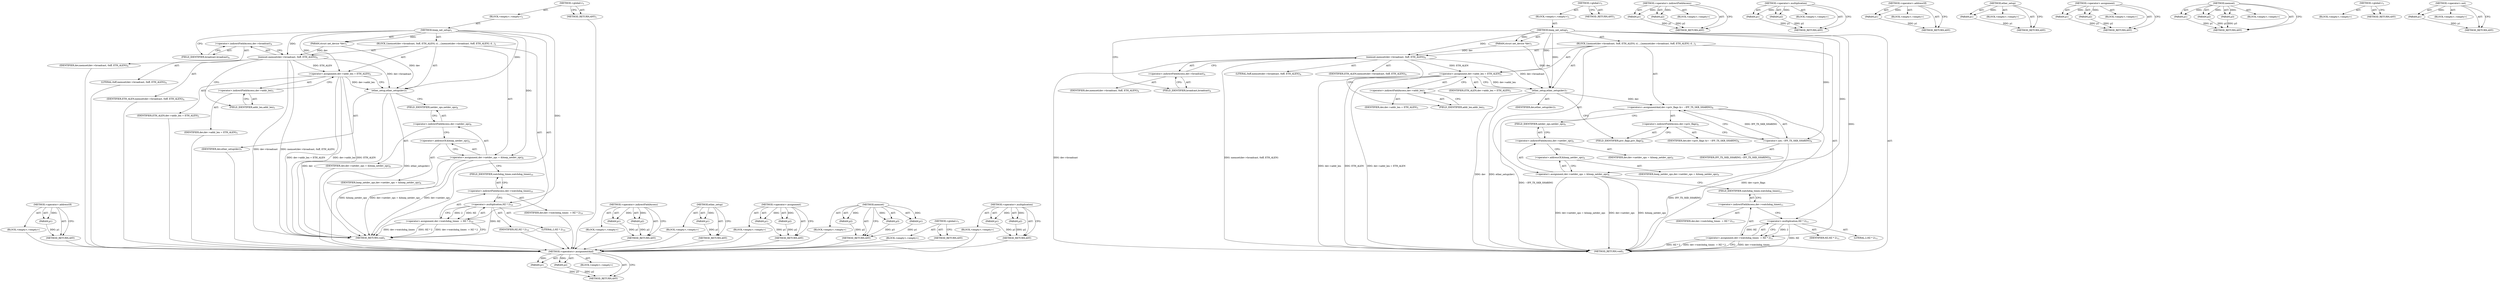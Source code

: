 digraph "&lt;operator&gt;.not" {
vulnerable_76 [label=<(METHOD,&lt;operator&gt;.addressOf)>];
vulnerable_77 [label=<(PARAM,p1)>];
vulnerable_78 [label=<(BLOCK,&lt;empty&gt;,&lt;empty&gt;)>];
vulnerable_79 [label=<(METHOD_RETURN,ANY)>];
vulnerable_6 [label=<(METHOD,&lt;global&gt;)<SUB>1</SUB>>];
vulnerable_7 [label=<(BLOCK,&lt;empty&gt;,&lt;empty&gt;)<SUB>1</SUB>>];
vulnerable_8 [label=<(METHOD,bnep_net_setup)<SUB>1</SUB>>];
vulnerable_9 [label=<(PARAM,struct net_device *dev)<SUB>1</SUB>>];
vulnerable_10 [label=<(BLOCK,{

	memset(dev-&gt;broadcast, 0xff, ETH_ALEN);
 	d...,{

	memset(dev-&gt;broadcast, 0xff, ETH_ALEN);
 	d...)<SUB>2</SUB>>];
vulnerable_11 [label=<(memset,memset(dev-&gt;broadcast, 0xff, ETH_ALEN))<SUB>4</SUB>>];
vulnerable_12 [label=<(&lt;operator&gt;.indirectFieldAccess,dev-&gt;broadcast)<SUB>4</SUB>>];
vulnerable_13 [label=<(IDENTIFIER,dev,memset(dev-&gt;broadcast, 0xff, ETH_ALEN))<SUB>4</SUB>>];
vulnerable_14 [label=<(FIELD_IDENTIFIER,broadcast,broadcast)<SUB>4</SUB>>];
vulnerable_15 [label=<(LITERAL,0xff,memset(dev-&gt;broadcast, 0xff, ETH_ALEN))<SUB>4</SUB>>];
vulnerable_16 [label=<(IDENTIFIER,ETH_ALEN,memset(dev-&gt;broadcast, 0xff, ETH_ALEN))<SUB>4</SUB>>];
vulnerable_17 [label=<(&lt;operator&gt;.assignment,dev-&gt;addr_len = ETH_ALEN)<SUB>5</SUB>>];
vulnerable_18 [label=<(&lt;operator&gt;.indirectFieldAccess,dev-&gt;addr_len)<SUB>5</SUB>>];
vulnerable_19 [label=<(IDENTIFIER,dev,dev-&gt;addr_len = ETH_ALEN)<SUB>5</SUB>>];
vulnerable_20 [label=<(FIELD_IDENTIFIER,addr_len,addr_len)<SUB>5</SUB>>];
vulnerable_21 [label=<(IDENTIFIER,ETH_ALEN,dev-&gt;addr_len = ETH_ALEN)<SUB>5</SUB>>];
vulnerable_22 [label=<(ether_setup,ether_setup(dev))<SUB>7</SUB>>];
vulnerable_23 [label=<(IDENTIFIER,dev,ether_setup(dev))<SUB>7</SUB>>];
vulnerable_24 [label=<(&lt;operator&gt;.assignment,dev-&gt;netdev_ops = &amp;bnep_netdev_ops)<SUB>8</SUB>>];
vulnerable_25 [label=<(&lt;operator&gt;.indirectFieldAccess,dev-&gt;netdev_ops)<SUB>8</SUB>>];
vulnerable_26 [label=<(IDENTIFIER,dev,dev-&gt;netdev_ops = &amp;bnep_netdev_ops)<SUB>8</SUB>>];
vulnerable_27 [label=<(FIELD_IDENTIFIER,netdev_ops,netdev_ops)<SUB>8</SUB>>];
vulnerable_28 [label=<(&lt;operator&gt;.addressOf,&amp;bnep_netdev_ops)<SUB>8</SUB>>];
vulnerable_29 [label=<(IDENTIFIER,bnep_netdev_ops,dev-&gt;netdev_ops = &amp;bnep_netdev_ops)<SUB>8</SUB>>];
vulnerable_30 [label=<(&lt;operator&gt;.assignment,dev-&gt;watchdog_timeo  = HZ * 2)<SUB>10</SUB>>];
vulnerable_31 [label=<(&lt;operator&gt;.indirectFieldAccess,dev-&gt;watchdog_timeo)<SUB>10</SUB>>];
vulnerable_32 [label=<(IDENTIFIER,dev,dev-&gt;watchdog_timeo  = HZ * 2)<SUB>10</SUB>>];
vulnerable_33 [label=<(FIELD_IDENTIFIER,watchdog_timeo,watchdog_timeo)<SUB>10</SUB>>];
vulnerable_34 [label=<(&lt;operator&gt;.multiplication,HZ * 2)<SUB>10</SUB>>];
vulnerable_35 [label=<(IDENTIFIER,HZ,HZ * 2)<SUB>10</SUB>>];
vulnerable_36 [label=<(LITERAL,2,HZ * 2)<SUB>10</SUB>>];
vulnerable_37 [label=<(METHOD_RETURN,void)<SUB>1</SUB>>];
vulnerable_39 [label=<(METHOD_RETURN,ANY)<SUB>1</SUB>>];
vulnerable_62 [label=<(METHOD,&lt;operator&gt;.indirectFieldAccess)>];
vulnerable_63 [label=<(PARAM,p1)>];
vulnerable_64 [label=<(PARAM,p2)>];
vulnerable_65 [label=<(BLOCK,&lt;empty&gt;,&lt;empty&gt;)>];
vulnerable_66 [label=<(METHOD_RETURN,ANY)>];
vulnerable_72 [label=<(METHOD,ether_setup)>];
vulnerable_73 [label=<(PARAM,p1)>];
vulnerable_74 [label=<(BLOCK,&lt;empty&gt;,&lt;empty&gt;)>];
vulnerable_75 [label=<(METHOD_RETURN,ANY)>];
vulnerable_67 [label=<(METHOD,&lt;operator&gt;.assignment)>];
vulnerable_68 [label=<(PARAM,p1)>];
vulnerable_69 [label=<(PARAM,p2)>];
vulnerable_70 [label=<(BLOCK,&lt;empty&gt;,&lt;empty&gt;)>];
vulnerable_71 [label=<(METHOD_RETURN,ANY)>];
vulnerable_56 [label=<(METHOD,memset)>];
vulnerable_57 [label=<(PARAM,p1)>];
vulnerable_58 [label=<(PARAM,p2)>];
vulnerable_59 [label=<(PARAM,p3)>];
vulnerable_60 [label=<(BLOCK,&lt;empty&gt;,&lt;empty&gt;)>];
vulnerable_61 [label=<(METHOD_RETURN,ANY)>];
vulnerable_50 [label=<(METHOD,&lt;global&gt;)<SUB>1</SUB>>];
vulnerable_51 [label=<(BLOCK,&lt;empty&gt;,&lt;empty&gt;)>];
vulnerable_52 [label=<(METHOD_RETURN,ANY)>];
vulnerable_80 [label=<(METHOD,&lt;operator&gt;.multiplication)>];
vulnerable_81 [label=<(PARAM,p1)>];
vulnerable_82 [label=<(PARAM,p2)>];
vulnerable_83 [label=<(BLOCK,&lt;empty&gt;,&lt;empty&gt;)>];
vulnerable_84 [label=<(METHOD_RETURN,ANY)>];
fixed_82 [label=<(METHOD,&lt;operators&gt;.assignmentAnd)>];
fixed_83 [label=<(PARAM,p1)>];
fixed_84 [label=<(PARAM,p2)>];
fixed_85 [label=<(BLOCK,&lt;empty&gt;,&lt;empty&gt;)>];
fixed_86 [label=<(METHOD_RETURN,ANY)>];
fixed_6 [label=<(METHOD,&lt;global&gt;)<SUB>1</SUB>>];
fixed_7 [label=<(BLOCK,&lt;empty&gt;,&lt;empty&gt;)<SUB>1</SUB>>];
fixed_8 [label=<(METHOD,bnep_net_setup)<SUB>1</SUB>>];
fixed_9 [label=<(PARAM,struct net_device *dev)<SUB>1</SUB>>];
fixed_10 [label=<(BLOCK,{

	memset(dev-&gt;broadcast, 0xff, ETH_ALEN);
 	d...,{

	memset(dev-&gt;broadcast, 0xff, ETH_ALEN);
 	d...)<SUB>2</SUB>>];
fixed_11 [label=<(memset,memset(dev-&gt;broadcast, 0xff, ETH_ALEN))<SUB>4</SUB>>];
fixed_12 [label=<(&lt;operator&gt;.indirectFieldAccess,dev-&gt;broadcast)<SUB>4</SUB>>];
fixed_13 [label=<(IDENTIFIER,dev,memset(dev-&gt;broadcast, 0xff, ETH_ALEN))<SUB>4</SUB>>];
fixed_14 [label=<(FIELD_IDENTIFIER,broadcast,broadcast)<SUB>4</SUB>>];
fixed_15 [label=<(LITERAL,0xff,memset(dev-&gt;broadcast, 0xff, ETH_ALEN))<SUB>4</SUB>>];
fixed_16 [label=<(IDENTIFIER,ETH_ALEN,memset(dev-&gt;broadcast, 0xff, ETH_ALEN))<SUB>4</SUB>>];
fixed_17 [label=<(&lt;operator&gt;.assignment,dev-&gt;addr_len = ETH_ALEN)<SUB>5</SUB>>];
fixed_18 [label=<(&lt;operator&gt;.indirectFieldAccess,dev-&gt;addr_len)<SUB>5</SUB>>];
fixed_19 [label=<(IDENTIFIER,dev,dev-&gt;addr_len = ETH_ALEN)<SUB>5</SUB>>];
fixed_20 [label=<(FIELD_IDENTIFIER,addr_len,addr_len)<SUB>5</SUB>>];
fixed_21 [label=<(IDENTIFIER,ETH_ALEN,dev-&gt;addr_len = ETH_ALEN)<SUB>5</SUB>>];
fixed_22 [label=<(ether_setup,ether_setup(dev))<SUB>7</SUB>>];
fixed_23 [label=<(IDENTIFIER,dev,ether_setup(dev))<SUB>7</SUB>>];
fixed_24 [label=<(&lt;operators&gt;.assignmentAnd,dev-&gt;priv_flags &amp;= ~IFF_TX_SKB_SHARING)<SUB>8</SUB>>];
fixed_25 [label=<(&lt;operator&gt;.indirectFieldAccess,dev-&gt;priv_flags)<SUB>8</SUB>>];
fixed_26 [label=<(IDENTIFIER,dev,dev-&gt;priv_flags &amp;= ~IFF_TX_SKB_SHARING)<SUB>8</SUB>>];
fixed_27 [label=<(FIELD_IDENTIFIER,priv_flags,priv_flags)<SUB>8</SUB>>];
fixed_28 [label=<(&lt;operator&gt;.not,~IFF_TX_SKB_SHARING)<SUB>8</SUB>>];
fixed_29 [label=<(IDENTIFIER,IFF_TX_SKB_SHARING,~IFF_TX_SKB_SHARING)<SUB>8</SUB>>];
fixed_30 [label=<(&lt;operator&gt;.assignment,dev-&gt;netdev_ops = &amp;bnep_netdev_ops)<SUB>9</SUB>>];
fixed_31 [label=<(&lt;operator&gt;.indirectFieldAccess,dev-&gt;netdev_ops)<SUB>9</SUB>>];
fixed_32 [label=<(IDENTIFIER,dev,dev-&gt;netdev_ops = &amp;bnep_netdev_ops)<SUB>9</SUB>>];
fixed_33 [label=<(FIELD_IDENTIFIER,netdev_ops,netdev_ops)<SUB>9</SUB>>];
fixed_34 [label=<(&lt;operator&gt;.addressOf,&amp;bnep_netdev_ops)<SUB>9</SUB>>];
fixed_35 [label=<(IDENTIFIER,bnep_netdev_ops,dev-&gt;netdev_ops = &amp;bnep_netdev_ops)<SUB>9</SUB>>];
fixed_36 [label=<(&lt;operator&gt;.assignment,dev-&gt;watchdog_timeo  = HZ * 2)<SUB>11</SUB>>];
fixed_37 [label=<(&lt;operator&gt;.indirectFieldAccess,dev-&gt;watchdog_timeo)<SUB>11</SUB>>];
fixed_38 [label=<(IDENTIFIER,dev,dev-&gt;watchdog_timeo  = HZ * 2)<SUB>11</SUB>>];
fixed_39 [label=<(FIELD_IDENTIFIER,watchdog_timeo,watchdog_timeo)<SUB>11</SUB>>];
fixed_40 [label=<(&lt;operator&gt;.multiplication,HZ * 2)<SUB>11</SUB>>];
fixed_41 [label=<(IDENTIFIER,HZ,HZ * 2)<SUB>11</SUB>>];
fixed_42 [label=<(LITERAL,2,HZ * 2)<SUB>11</SUB>>];
fixed_43 [label=<(METHOD_RETURN,void)<SUB>1</SUB>>];
fixed_45 [label=<(METHOD_RETURN,ANY)<SUB>1</SUB>>];
fixed_68 [label=<(METHOD,&lt;operator&gt;.indirectFieldAccess)>];
fixed_69 [label=<(PARAM,p1)>];
fixed_70 [label=<(PARAM,p2)>];
fixed_71 [label=<(BLOCK,&lt;empty&gt;,&lt;empty&gt;)>];
fixed_72 [label=<(METHOD_RETURN,ANY)>];
fixed_95 [label=<(METHOD,&lt;operator&gt;.multiplication)>];
fixed_96 [label=<(PARAM,p1)>];
fixed_97 [label=<(PARAM,p2)>];
fixed_98 [label=<(BLOCK,&lt;empty&gt;,&lt;empty&gt;)>];
fixed_99 [label=<(METHOD_RETURN,ANY)>];
fixed_91 [label=<(METHOD,&lt;operator&gt;.addressOf)>];
fixed_92 [label=<(PARAM,p1)>];
fixed_93 [label=<(BLOCK,&lt;empty&gt;,&lt;empty&gt;)>];
fixed_94 [label=<(METHOD_RETURN,ANY)>];
fixed_78 [label=<(METHOD,ether_setup)>];
fixed_79 [label=<(PARAM,p1)>];
fixed_80 [label=<(BLOCK,&lt;empty&gt;,&lt;empty&gt;)>];
fixed_81 [label=<(METHOD_RETURN,ANY)>];
fixed_73 [label=<(METHOD,&lt;operator&gt;.assignment)>];
fixed_74 [label=<(PARAM,p1)>];
fixed_75 [label=<(PARAM,p2)>];
fixed_76 [label=<(BLOCK,&lt;empty&gt;,&lt;empty&gt;)>];
fixed_77 [label=<(METHOD_RETURN,ANY)>];
fixed_62 [label=<(METHOD,memset)>];
fixed_63 [label=<(PARAM,p1)>];
fixed_64 [label=<(PARAM,p2)>];
fixed_65 [label=<(PARAM,p3)>];
fixed_66 [label=<(BLOCK,&lt;empty&gt;,&lt;empty&gt;)>];
fixed_67 [label=<(METHOD_RETURN,ANY)>];
fixed_56 [label=<(METHOD,&lt;global&gt;)<SUB>1</SUB>>];
fixed_57 [label=<(BLOCK,&lt;empty&gt;,&lt;empty&gt;)>];
fixed_58 [label=<(METHOD_RETURN,ANY)>];
fixed_87 [label=<(METHOD,&lt;operator&gt;.not)>];
fixed_88 [label=<(PARAM,p1)>];
fixed_89 [label=<(BLOCK,&lt;empty&gt;,&lt;empty&gt;)>];
fixed_90 [label=<(METHOD_RETURN,ANY)>];
vulnerable_76 -> vulnerable_77  [key=0, label="AST: "];
vulnerable_76 -> vulnerable_77  [key=1, label="DDG: "];
vulnerable_76 -> vulnerable_78  [key=0, label="AST: "];
vulnerable_76 -> vulnerable_79  [key=0, label="AST: "];
vulnerable_76 -> vulnerable_79  [key=1, label="CFG: "];
vulnerable_77 -> vulnerable_79  [key=0, label="DDG: p1"];
vulnerable_78 -> fixed_82  [key=0];
vulnerable_79 -> fixed_82  [key=0];
vulnerable_6 -> vulnerable_7  [key=0, label="AST: "];
vulnerable_6 -> vulnerable_39  [key=0, label="AST: "];
vulnerable_6 -> vulnerable_39  [key=1, label="CFG: "];
vulnerable_7 -> vulnerable_8  [key=0, label="AST: "];
vulnerable_8 -> vulnerable_9  [key=0, label="AST: "];
vulnerable_8 -> vulnerable_9  [key=1, label="DDG: "];
vulnerable_8 -> vulnerable_10  [key=0, label="AST: "];
vulnerable_8 -> vulnerable_37  [key=0, label="AST: "];
vulnerable_8 -> vulnerable_14  [key=0, label="CFG: "];
vulnerable_8 -> vulnerable_17  [key=0, label="DDG: "];
vulnerable_8 -> vulnerable_24  [key=0, label="DDG: "];
vulnerable_8 -> vulnerable_11  [key=0, label="DDG: "];
vulnerable_8 -> vulnerable_22  [key=0, label="DDG: "];
vulnerable_8 -> vulnerable_34  [key=0, label="DDG: "];
vulnerable_9 -> vulnerable_11  [key=0, label="DDG: dev"];
vulnerable_9 -> vulnerable_22  [key=0, label="DDG: dev"];
vulnerable_10 -> vulnerable_11  [key=0, label="AST: "];
vulnerable_10 -> vulnerable_17  [key=0, label="AST: "];
vulnerable_10 -> vulnerable_22  [key=0, label="AST: "];
vulnerable_10 -> vulnerable_24  [key=0, label="AST: "];
vulnerable_10 -> vulnerable_30  [key=0, label="AST: "];
vulnerable_11 -> vulnerable_12  [key=0, label="AST: "];
vulnerable_11 -> vulnerable_15  [key=0, label="AST: "];
vulnerable_11 -> vulnerable_16  [key=0, label="AST: "];
vulnerable_11 -> vulnerable_20  [key=0, label="CFG: "];
vulnerable_11 -> vulnerable_37  [key=0, label="DDG: dev-&gt;broadcast"];
vulnerable_11 -> vulnerable_37  [key=1, label="DDG: memset(dev-&gt;broadcast, 0xff, ETH_ALEN)"];
vulnerable_11 -> vulnerable_17  [key=0, label="DDG: ETH_ALEN"];
vulnerable_11 -> vulnerable_22  [key=0, label="DDG: dev-&gt;broadcast"];
vulnerable_12 -> vulnerable_13  [key=0, label="AST: "];
vulnerable_12 -> vulnerable_14  [key=0, label="AST: "];
vulnerable_12 -> vulnerable_11  [key=0, label="CFG: "];
vulnerable_13 -> fixed_82  [key=0];
vulnerable_14 -> vulnerable_12  [key=0, label="CFG: "];
vulnerable_15 -> fixed_82  [key=0];
vulnerable_16 -> fixed_82  [key=0];
vulnerable_17 -> vulnerable_18  [key=0, label="AST: "];
vulnerable_17 -> vulnerable_21  [key=0, label="AST: "];
vulnerable_17 -> vulnerable_22  [key=0, label="CFG: "];
vulnerable_17 -> vulnerable_22  [key=1, label="DDG: dev-&gt;addr_len"];
vulnerable_17 -> vulnerable_37  [key=0, label="DDG: dev-&gt;addr_len"];
vulnerable_17 -> vulnerable_37  [key=1, label="DDG: ETH_ALEN"];
vulnerable_17 -> vulnerable_37  [key=2, label="DDG: dev-&gt;addr_len = ETH_ALEN"];
vulnerable_18 -> vulnerable_19  [key=0, label="AST: "];
vulnerable_18 -> vulnerable_20  [key=0, label="AST: "];
vulnerable_18 -> vulnerable_17  [key=0, label="CFG: "];
vulnerable_19 -> fixed_82  [key=0];
vulnerable_20 -> vulnerable_18  [key=0, label="CFG: "];
vulnerable_21 -> fixed_82  [key=0];
vulnerable_22 -> vulnerable_23  [key=0, label="AST: "];
vulnerable_22 -> vulnerable_27  [key=0, label="CFG: "];
vulnerable_22 -> vulnerable_37  [key=0, label="DDG: dev"];
vulnerable_22 -> vulnerable_37  [key=1, label="DDG: ether_setup(dev)"];
vulnerable_23 -> fixed_82  [key=0];
vulnerable_24 -> vulnerable_25  [key=0, label="AST: "];
vulnerable_24 -> vulnerable_28  [key=0, label="AST: "];
vulnerable_24 -> vulnerable_33  [key=0, label="CFG: "];
vulnerable_24 -> vulnerable_37  [key=0, label="DDG: dev-&gt;netdev_ops"];
vulnerable_24 -> vulnerable_37  [key=1, label="DDG: &amp;bnep_netdev_ops"];
vulnerable_24 -> vulnerable_37  [key=2, label="DDG: dev-&gt;netdev_ops = &amp;bnep_netdev_ops"];
vulnerable_25 -> vulnerable_26  [key=0, label="AST: "];
vulnerable_25 -> vulnerable_27  [key=0, label="AST: "];
vulnerable_25 -> vulnerable_28  [key=0, label="CFG: "];
vulnerable_26 -> fixed_82  [key=0];
vulnerable_27 -> vulnerable_25  [key=0, label="CFG: "];
vulnerable_28 -> vulnerable_29  [key=0, label="AST: "];
vulnerable_28 -> vulnerable_24  [key=0, label="CFG: "];
vulnerable_29 -> fixed_82  [key=0];
vulnerable_30 -> vulnerable_31  [key=0, label="AST: "];
vulnerable_30 -> vulnerable_34  [key=0, label="AST: "];
vulnerable_30 -> vulnerable_37  [key=0, label="CFG: "];
vulnerable_30 -> vulnerable_37  [key=1, label="DDG: dev-&gt;watchdog_timeo"];
vulnerable_30 -> vulnerable_37  [key=2, label="DDG: HZ * 2"];
vulnerable_30 -> vulnerable_37  [key=3, label="DDG: dev-&gt;watchdog_timeo  = HZ * 2"];
vulnerable_31 -> vulnerable_32  [key=0, label="AST: "];
vulnerable_31 -> vulnerable_33  [key=0, label="AST: "];
vulnerable_31 -> vulnerable_34  [key=0, label="CFG: "];
vulnerable_32 -> fixed_82  [key=0];
vulnerable_33 -> vulnerable_31  [key=0, label="CFG: "];
vulnerable_34 -> vulnerable_35  [key=0, label="AST: "];
vulnerable_34 -> vulnerable_36  [key=0, label="AST: "];
vulnerable_34 -> vulnerable_30  [key=0, label="CFG: "];
vulnerable_34 -> vulnerable_30  [key=1, label="DDG: HZ"];
vulnerable_34 -> vulnerable_30  [key=2, label="DDG: 2"];
vulnerable_34 -> vulnerable_37  [key=0, label="DDG: HZ"];
vulnerable_35 -> fixed_82  [key=0];
vulnerable_36 -> fixed_82  [key=0];
vulnerable_37 -> fixed_82  [key=0];
vulnerable_39 -> fixed_82  [key=0];
vulnerable_62 -> vulnerable_63  [key=0, label="AST: "];
vulnerable_62 -> vulnerable_63  [key=1, label="DDG: "];
vulnerable_62 -> vulnerable_65  [key=0, label="AST: "];
vulnerable_62 -> vulnerable_64  [key=0, label="AST: "];
vulnerable_62 -> vulnerable_64  [key=1, label="DDG: "];
vulnerable_62 -> vulnerable_66  [key=0, label="AST: "];
vulnerable_62 -> vulnerable_66  [key=1, label="CFG: "];
vulnerable_63 -> vulnerable_66  [key=0, label="DDG: p1"];
vulnerable_64 -> vulnerable_66  [key=0, label="DDG: p2"];
vulnerable_65 -> fixed_82  [key=0];
vulnerable_66 -> fixed_82  [key=0];
vulnerable_72 -> vulnerable_73  [key=0, label="AST: "];
vulnerable_72 -> vulnerable_73  [key=1, label="DDG: "];
vulnerable_72 -> vulnerable_74  [key=0, label="AST: "];
vulnerable_72 -> vulnerable_75  [key=0, label="AST: "];
vulnerable_72 -> vulnerable_75  [key=1, label="CFG: "];
vulnerable_73 -> vulnerable_75  [key=0, label="DDG: p1"];
vulnerable_74 -> fixed_82  [key=0];
vulnerable_75 -> fixed_82  [key=0];
vulnerable_67 -> vulnerable_68  [key=0, label="AST: "];
vulnerable_67 -> vulnerable_68  [key=1, label="DDG: "];
vulnerable_67 -> vulnerable_70  [key=0, label="AST: "];
vulnerable_67 -> vulnerable_69  [key=0, label="AST: "];
vulnerable_67 -> vulnerable_69  [key=1, label="DDG: "];
vulnerable_67 -> vulnerable_71  [key=0, label="AST: "];
vulnerable_67 -> vulnerable_71  [key=1, label="CFG: "];
vulnerable_68 -> vulnerable_71  [key=0, label="DDG: p1"];
vulnerable_69 -> vulnerable_71  [key=0, label="DDG: p2"];
vulnerable_70 -> fixed_82  [key=0];
vulnerable_71 -> fixed_82  [key=0];
vulnerable_56 -> vulnerable_57  [key=0, label="AST: "];
vulnerable_56 -> vulnerable_57  [key=1, label="DDG: "];
vulnerable_56 -> vulnerable_60  [key=0, label="AST: "];
vulnerable_56 -> vulnerable_58  [key=0, label="AST: "];
vulnerable_56 -> vulnerable_58  [key=1, label="DDG: "];
vulnerable_56 -> vulnerable_61  [key=0, label="AST: "];
vulnerable_56 -> vulnerable_61  [key=1, label="CFG: "];
vulnerable_56 -> vulnerable_59  [key=0, label="AST: "];
vulnerable_56 -> vulnerable_59  [key=1, label="DDG: "];
vulnerable_57 -> vulnerable_61  [key=0, label="DDG: p1"];
vulnerable_58 -> vulnerable_61  [key=0, label="DDG: p2"];
vulnerable_59 -> vulnerable_61  [key=0, label="DDG: p3"];
vulnerable_60 -> fixed_82  [key=0];
vulnerable_61 -> fixed_82  [key=0];
vulnerable_50 -> vulnerable_51  [key=0, label="AST: "];
vulnerable_50 -> vulnerable_52  [key=0, label="AST: "];
vulnerable_50 -> vulnerable_52  [key=1, label="CFG: "];
vulnerable_51 -> fixed_82  [key=0];
vulnerable_52 -> fixed_82  [key=0];
vulnerable_80 -> vulnerable_81  [key=0, label="AST: "];
vulnerable_80 -> vulnerable_81  [key=1, label="DDG: "];
vulnerable_80 -> vulnerable_83  [key=0, label="AST: "];
vulnerable_80 -> vulnerable_82  [key=0, label="AST: "];
vulnerable_80 -> vulnerable_82  [key=1, label="DDG: "];
vulnerable_80 -> vulnerable_84  [key=0, label="AST: "];
vulnerable_80 -> vulnerable_84  [key=1, label="CFG: "];
vulnerable_81 -> vulnerable_84  [key=0, label="DDG: p1"];
vulnerable_82 -> vulnerable_84  [key=0, label="DDG: p2"];
vulnerable_83 -> fixed_82  [key=0];
vulnerable_84 -> fixed_82  [key=0];
fixed_82 -> fixed_83  [key=0, label="AST: "];
fixed_82 -> fixed_83  [key=1, label="DDG: "];
fixed_82 -> fixed_85  [key=0, label="AST: "];
fixed_82 -> fixed_84  [key=0, label="AST: "];
fixed_82 -> fixed_84  [key=1, label="DDG: "];
fixed_82 -> fixed_86  [key=0, label="AST: "];
fixed_82 -> fixed_86  [key=1, label="CFG: "];
fixed_83 -> fixed_86  [key=0, label="DDG: p1"];
fixed_84 -> fixed_86  [key=0, label="DDG: p2"];
fixed_6 -> fixed_7  [key=0, label="AST: "];
fixed_6 -> fixed_45  [key=0, label="AST: "];
fixed_6 -> fixed_45  [key=1, label="CFG: "];
fixed_7 -> fixed_8  [key=0, label="AST: "];
fixed_8 -> fixed_9  [key=0, label="AST: "];
fixed_8 -> fixed_9  [key=1, label="DDG: "];
fixed_8 -> fixed_10  [key=0, label="AST: "];
fixed_8 -> fixed_43  [key=0, label="AST: "];
fixed_8 -> fixed_14  [key=0, label="CFG: "];
fixed_8 -> fixed_17  [key=0, label="DDG: "];
fixed_8 -> fixed_30  [key=0, label="DDG: "];
fixed_8 -> fixed_11  [key=0, label="DDG: "];
fixed_8 -> fixed_22  [key=0, label="DDG: "];
fixed_8 -> fixed_28  [key=0, label="DDG: "];
fixed_8 -> fixed_40  [key=0, label="DDG: "];
fixed_9 -> fixed_11  [key=0, label="DDG: dev"];
fixed_9 -> fixed_22  [key=0, label="DDG: dev"];
fixed_10 -> fixed_11  [key=0, label="AST: "];
fixed_10 -> fixed_17  [key=0, label="AST: "];
fixed_10 -> fixed_22  [key=0, label="AST: "];
fixed_10 -> fixed_24  [key=0, label="AST: "];
fixed_10 -> fixed_30  [key=0, label="AST: "];
fixed_10 -> fixed_36  [key=0, label="AST: "];
fixed_11 -> fixed_12  [key=0, label="AST: "];
fixed_11 -> fixed_15  [key=0, label="AST: "];
fixed_11 -> fixed_16  [key=0, label="AST: "];
fixed_11 -> fixed_20  [key=0, label="CFG: "];
fixed_11 -> fixed_43  [key=0, label="DDG: dev-&gt;broadcast"];
fixed_11 -> fixed_43  [key=1, label="DDG: memset(dev-&gt;broadcast, 0xff, ETH_ALEN)"];
fixed_11 -> fixed_17  [key=0, label="DDG: ETH_ALEN"];
fixed_11 -> fixed_22  [key=0, label="DDG: dev-&gt;broadcast"];
fixed_12 -> fixed_13  [key=0, label="AST: "];
fixed_12 -> fixed_14  [key=0, label="AST: "];
fixed_12 -> fixed_11  [key=0, label="CFG: "];
fixed_14 -> fixed_12  [key=0, label="CFG: "];
fixed_17 -> fixed_18  [key=0, label="AST: "];
fixed_17 -> fixed_21  [key=0, label="AST: "];
fixed_17 -> fixed_22  [key=0, label="CFG: "];
fixed_17 -> fixed_22  [key=1, label="DDG: dev-&gt;addr_len"];
fixed_17 -> fixed_43  [key=0, label="DDG: dev-&gt;addr_len"];
fixed_17 -> fixed_43  [key=1, label="DDG: ETH_ALEN"];
fixed_17 -> fixed_43  [key=2, label="DDG: dev-&gt;addr_len = ETH_ALEN"];
fixed_18 -> fixed_19  [key=0, label="AST: "];
fixed_18 -> fixed_20  [key=0, label="AST: "];
fixed_18 -> fixed_17  [key=0, label="CFG: "];
fixed_20 -> fixed_18  [key=0, label="CFG: "];
fixed_22 -> fixed_23  [key=0, label="AST: "];
fixed_22 -> fixed_27  [key=0, label="CFG: "];
fixed_22 -> fixed_43  [key=0, label="DDG: dev"];
fixed_22 -> fixed_43  [key=1, label="DDG: ether_setup(dev)"];
fixed_22 -> fixed_24  [key=0, label="DDG: dev"];
fixed_24 -> fixed_25  [key=0, label="AST: "];
fixed_24 -> fixed_28  [key=0, label="AST: "];
fixed_24 -> fixed_33  [key=0, label="CFG: "];
fixed_24 -> fixed_43  [key=0, label="DDG: dev-&gt;priv_flags"];
fixed_24 -> fixed_43  [key=1, label="DDG: ~IFF_TX_SKB_SHARING"];
fixed_25 -> fixed_26  [key=0, label="AST: "];
fixed_25 -> fixed_27  [key=0, label="AST: "];
fixed_25 -> fixed_28  [key=0, label="CFG: "];
fixed_27 -> fixed_25  [key=0, label="CFG: "];
fixed_28 -> fixed_29  [key=0, label="AST: "];
fixed_28 -> fixed_24  [key=0, label="CFG: "];
fixed_28 -> fixed_24  [key=1, label="DDG: IFF_TX_SKB_SHARING"];
fixed_28 -> fixed_43  [key=0, label="DDG: IFF_TX_SKB_SHARING"];
fixed_30 -> fixed_31  [key=0, label="AST: "];
fixed_30 -> fixed_34  [key=0, label="AST: "];
fixed_30 -> fixed_39  [key=0, label="CFG: "];
fixed_30 -> fixed_43  [key=0, label="DDG: dev-&gt;netdev_ops"];
fixed_30 -> fixed_43  [key=1, label="DDG: &amp;bnep_netdev_ops"];
fixed_30 -> fixed_43  [key=2, label="DDG: dev-&gt;netdev_ops = &amp;bnep_netdev_ops"];
fixed_31 -> fixed_32  [key=0, label="AST: "];
fixed_31 -> fixed_33  [key=0, label="AST: "];
fixed_31 -> fixed_34  [key=0, label="CFG: "];
fixed_33 -> fixed_31  [key=0, label="CFG: "];
fixed_34 -> fixed_35  [key=0, label="AST: "];
fixed_34 -> fixed_30  [key=0, label="CFG: "];
fixed_36 -> fixed_37  [key=0, label="AST: "];
fixed_36 -> fixed_40  [key=0, label="AST: "];
fixed_36 -> fixed_43  [key=0, label="CFG: "];
fixed_36 -> fixed_43  [key=1, label="DDG: dev-&gt;watchdog_timeo"];
fixed_36 -> fixed_43  [key=2, label="DDG: HZ * 2"];
fixed_36 -> fixed_43  [key=3, label="DDG: dev-&gt;watchdog_timeo  = HZ * 2"];
fixed_37 -> fixed_38  [key=0, label="AST: "];
fixed_37 -> fixed_39  [key=0, label="AST: "];
fixed_37 -> fixed_40  [key=0, label="CFG: "];
fixed_39 -> fixed_37  [key=0, label="CFG: "];
fixed_40 -> fixed_41  [key=0, label="AST: "];
fixed_40 -> fixed_42  [key=0, label="AST: "];
fixed_40 -> fixed_36  [key=0, label="CFG: "];
fixed_40 -> fixed_36  [key=1, label="DDG: HZ"];
fixed_40 -> fixed_36  [key=2, label="DDG: 2"];
fixed_40 -> fixed_43  [key=0, label="DDG: HZ"];
fixed_68 -> fixed_69  [key=0, label="AST: "];
fixed_68 -> fixed_69  [key=1, label="DDG: "];
fixed_68 -> fixed_71  [key=0, label="AST: "];
fixed_68 -> fixed_70  [key=0, label="AST: "];
fixed_68 -> fixed_70  [key=1, label="DDG: "];
fixed_68 -> fixed_72  [key=0, label="AST: "];
fixed_68 -> fixed_72  [key=1, label="CFG: "];
fixed_69 -> fixed_72  [key=0, label="DDG: p1"];
fixed_70 -> fixed_72  [key=0, label="DDG: p2"];
fixed_95 -> fixed_96  [key=0, label="AST: "];
fixed_95 -> fixed_96  [key=1, label="DDG: "];
fixed_95 -> fixed_98  [key=0, label="AST: "];
fixed_95 -> fixed_97  [key=0, label="AST: "];
fixed_95 -> fixed_97  [key=1, label="DDG: "];
fixed_95 -> fixed_99  [key=0, label="AST: "];
fixed_95 -> fixed_99  [key=1, label="CFG: "];
fixed_96 -> fixed_99  [key=0, label="DDG: p1"];
fixed_97 -> fixed_99  [key=0, label="DDG: p2"];
fixed_91 -> fixed_92  [key=0, label="AST: "];
fixed_91 -> fixed_92  [key=1, label="DDG: "];
fixed_91 -> fixed_93  [key=0, label="AST: "];
fixed_91 -> fixed_94  [key=0, label="AST: "];
fixed_91 -> fixed_94  [key=1, label="CFG: "];
fixed_92 -> fixed_94  [key=0, label="DDG: p1"];
fixed_78 -> fixed_79  [key=0, label="AST: "];
fixed_78 -> fixed_79  [key=1, label="DDG: "];
fixed_78 -> fixed_80  [key=0, label="AST: "];
fixed_78 -> fixed_81  [key=0, label="AST: "];
fixed_78 -> fixed_81  [key=1, label="CFG: "];
fixed_79 -> fixed_81  [key=0, label="DDG: p1"];
fixed_73 -> fixed_74  [key=0, label="AST: "];
fixed_73 -> fixed_74  [key=1, label="DDG: "];
fixed_73 -> fixed_76  [key=0, label="AST: "];
fixed_73 -> fixed_75  [key=0, label="AST: "];
fixed_73 -> fixed_75  [key=1, label="DDG: "];
fixed_73 -> fixed_77  [key=0, label="AST: "];
fixed_73 -> fixed_77  [key=1, label="CFG: "];
fixed_74 -> fixed_77  [key=0, label="DDG: p1"];
fixed_75 -> fixed_77  [key=0, label="DDG: p2"];
fixed_62 -> fixed_63  [key=0, label="AST: "];
fixed_62 -> fixed_63  [key=1, label="DDG: "];
fixed_62 -> fixed_66  [key=0, label="AST: "];
fixed_62 -> fixed_64  [key=0, label="AST: "];
fixed_62 -> fixed_64  [key=1, label="DDG: "];
fixed_62 -> fixed_67  [key=0, label="AST: "];
fixed_62 -> fixed_67  [key=1, label="CFG: "];
fixed_62 -> fixed_65  [key=0, label="AST: "];
fixed_62 -> fixed_65  [key=1, label="DDG: "];
fixed_63 -> fixed_67  [key=0, label="DDG: p1"];
fixed_64 -> fixed_67  [key=0, label="DDG: p2"];
fixed_65 -> fixed_67  [key=0, label="DDG: p3"];
fixed_56 -> fixed_57  [key=0, label="AST: "];
fixed_56 -> fixed_58  [key=0, label="AST: "];
fixed_56 -> fixed_58  [key=1, label="CFG: "];
fixed_87 -> fixed_88  [key=0, label="AST: "];
fixed_87 -> fixed_88  [key=1, label="DDG: "];
fixed_87 -> fixed_89  [key=0, label="AST: "];
fixed_87 -> fixed_90  [key=0, label="AST: "];
fixed_87 -> fixed_90  [key=1, label="CFG: "];
fixed_88 -> fixed_90  [key=0, label="DDG: p1"];
}
